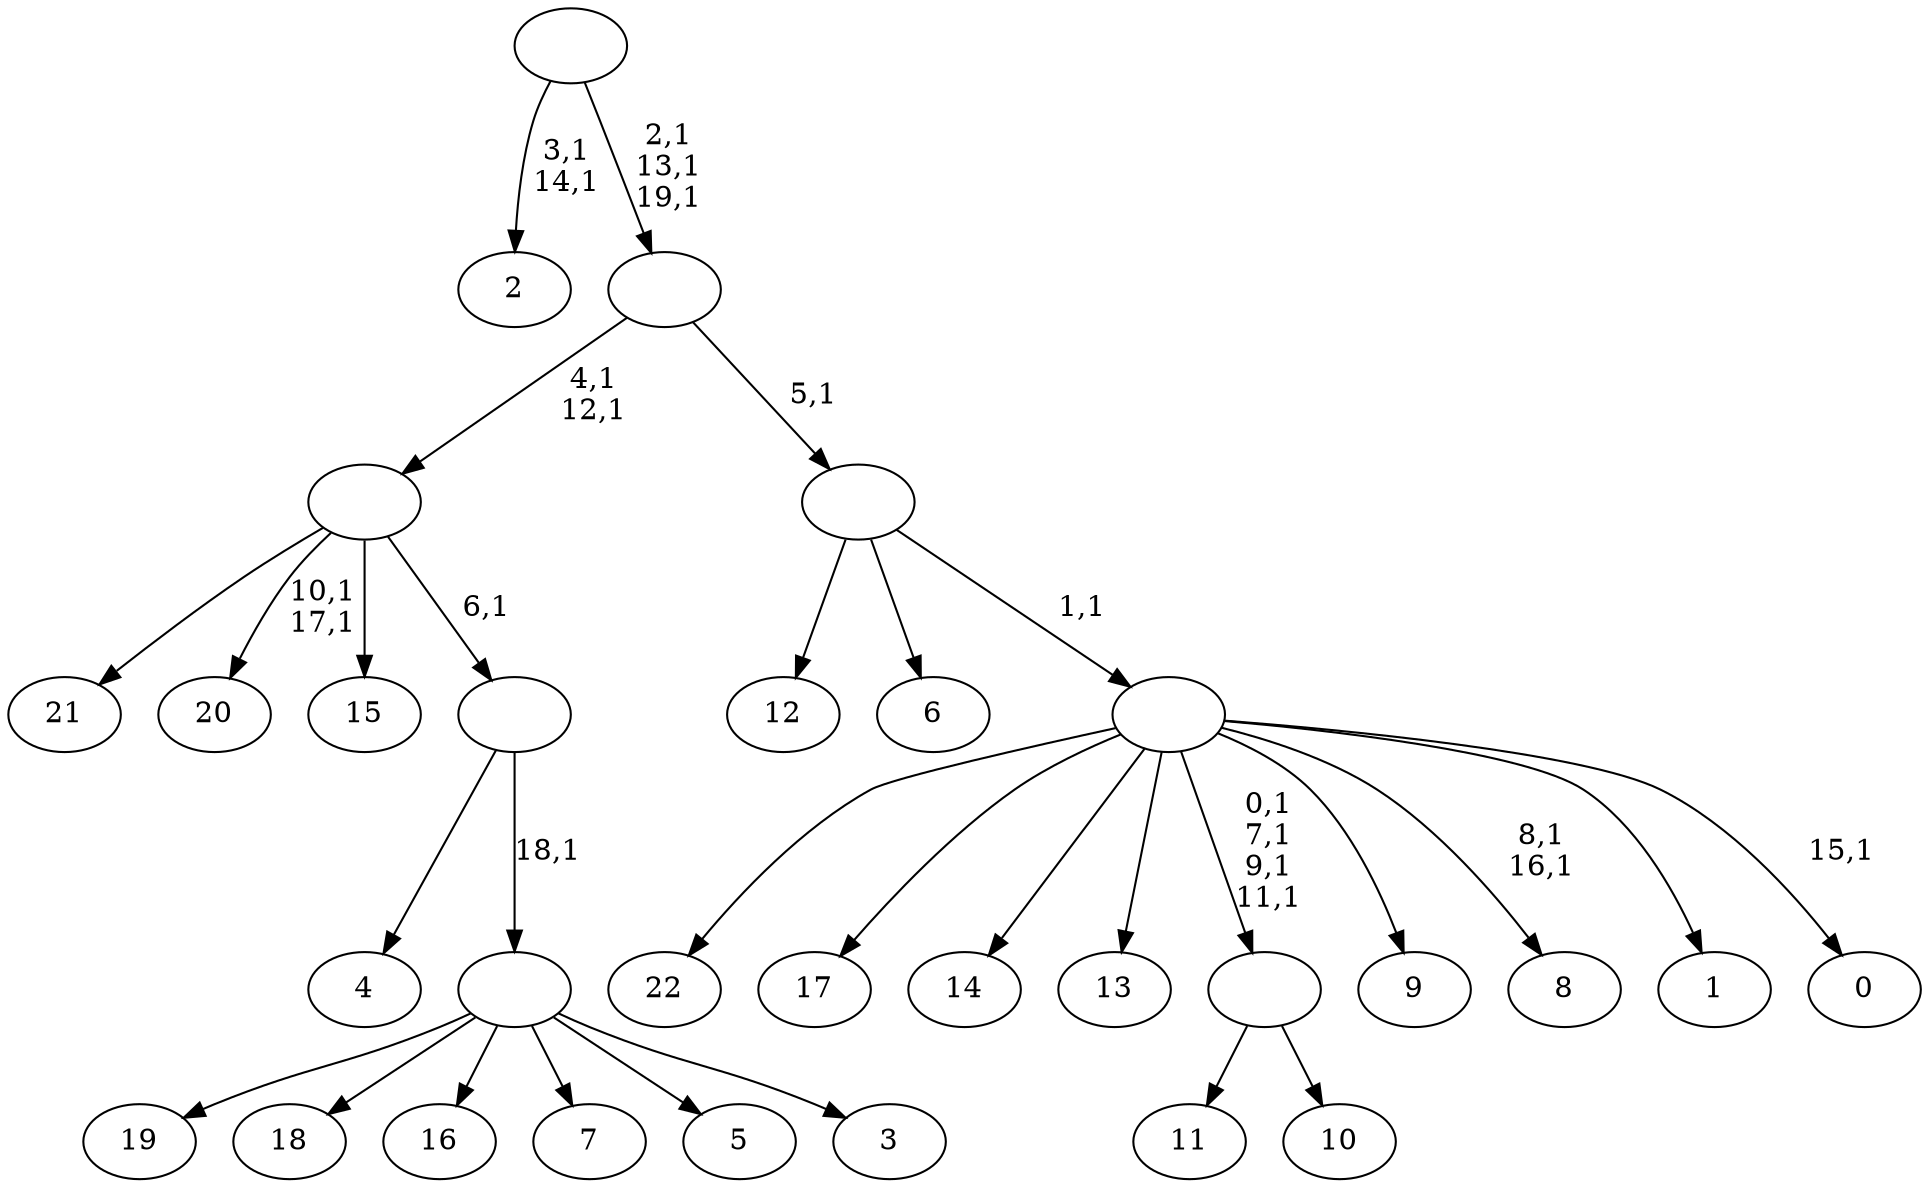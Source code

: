 digraph T {
	43 [label="22"]
	42 [label="21"]
	41 [label="20"]
	38 [label="19"]
	37 [label="18"]
	36 [label="17"]
	35 [label="16"]
	34 [label="15"]
	33 [label="14"]
	32 [label="13"]
	31 [label="12"]
	30 [label="11"]
	29 [label="10"]
	28 [label=""]
	24 [label="9"]
	23 [label="8"]
	20 [label="7"]
	19 [label="6"]
	18 [label="5"]
	17 [label="4"]
	16 [label="3"]
	15 [label=""]
	14 [label=""]
	13 [label=""]
	11 [label="2"]
	8 [label="1"]
	7 [label="0"]
	5 [label=""]
	4 [label=""]
	3 [label=""]
	0 [label=""]
	28 -> 30 [label=""]
	28 -> 29 [label=""]
	15 -> 38 [label=""]
	15 -> 37 [label=""]
	15 -> 35 [label=""]
	15 -> 20 [label=""]
	15 -> 18 [label=""]
	15 -> 16 [label=""]
	14 -> 17 [label=""]
	14 -> 15 [label="18,1"]
	13 -> 41 [label="10,1\n17,1"]
	13 -> 42 [label=""]
	13 -> 34 [label=""]
	13 -> 14 [label="6,1"]
	5 -> 7 [label="15,1"]
	5 -> 23 [label="8,1\n16,1"]
	5 -> 28 [label="0,1\n7,1\n9,1\n11,1"]
	5 -> 43 [label=""]
	5 -> 36 [label=""]
	5 -> 33 [label=""]
	5 -> 32 [label=""]
	5 -> 24 [label=""]
	5 -> 8 [label=""]
	4 -> 31 [label=""]
	4 -> 19 [label=""]
	4 -> 5 [label="1,1"]
	3 -> 13 [label="4,1\n12,1"]
	3 -> 4 [label="5,1"]
	0 -> 3 [label="2,1\n13,1\n19,1"]
	0 -> 11 [label="3,1\n14,1"]
}
